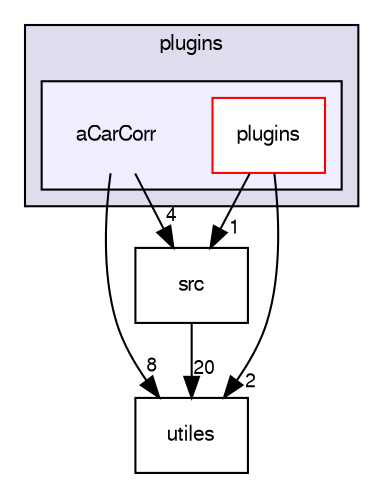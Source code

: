 digraph G {
  compound=true
  node [ fontsize=10, fontname="FreeSans"];
  edge [ labelfontsize=9, labelfontname="FreeSans"];
  subgraph clusterdir_2241d903d8b552fecd54d40d9c6f6ba2 {
    graph [ bgcolor="#ddddee", pencolor="black", label="plugins" fontname="FreeSans", fontsize=10, URL="dir_2241d903d8b552fecd54d40d9c6f6ba2.html"]
  subgraph clusterdir_d9ed25d689eb6020be9e33367ebc52fa {
    graph [ bgcolor="#eeeeff", pencolor="black", label="" URL="dir_d9ed25d689eb6020be9e33367ebc52fa.html"];
    dir_d9ed25d689eb6020be9e33367ebc52fa [shape=plaintext label="aCarCorr"];
    dir_c7ad3b19fc52213b778d16b64cd09e4a [shape=box label="plugins" color="red" fillcolor="white" style="filled" URL="dir_c7ad3b19fc52213b778d16b64cd09e4a.html"];
  }
  }
  dir_96dd5dfec6529fa71a74b9d6ee5ac519 [shape=box label="utiles" URL="dir_96dd5dfec6529fa71a74b9d6ee5ac519.html"];
  dir_a6a96f4101e30ef9cb693fc53f8c1212 [shape=box label="src" URL="dir_a6a96f4101e30ef9cb693fc53f8c1212.html"];
  dir_d9ed25d689eb6020be9e33367ebc52fa->dir_96dd5dfec6529fa71a74b9d6ee5ac519 [headlabel="8", labeldistance=1.5 headhref="dir_000003_000004.html"];
  dir_d9ed25d689eb6020be9e33367ebc52fa->dir_a6a96f4101e30ef9cb693fc53f8c1212 [headlabel="4", labeldistance=1.5 headhref="dir_000003_000016.html"];
  dir_c7ad3b19fc52213b778d16b64cd09e4a->dir_96dd5dfec6529fa71a74b9d6ee5ac519 [headlabel="2", labeldistance=1.5 headhref="dir_000006_000004.html"];
  dir_c7ad3b19fc52213b778d16b64cd09e4a->dir_a6a96f4101e30ef9cb693fc53f8c1212 [headlabel="1", labeldistance=1.5 headhref="dir_000006_000016.html"];
  dir_a6a96f4101e30ef9cb693fc53f8c1212->dir_96dd5dfec6529fa71a74b9d6ee5ac519 [headlabel="20", labeldistance=1.5 headhref="dir_000016_000004.html"];
}
